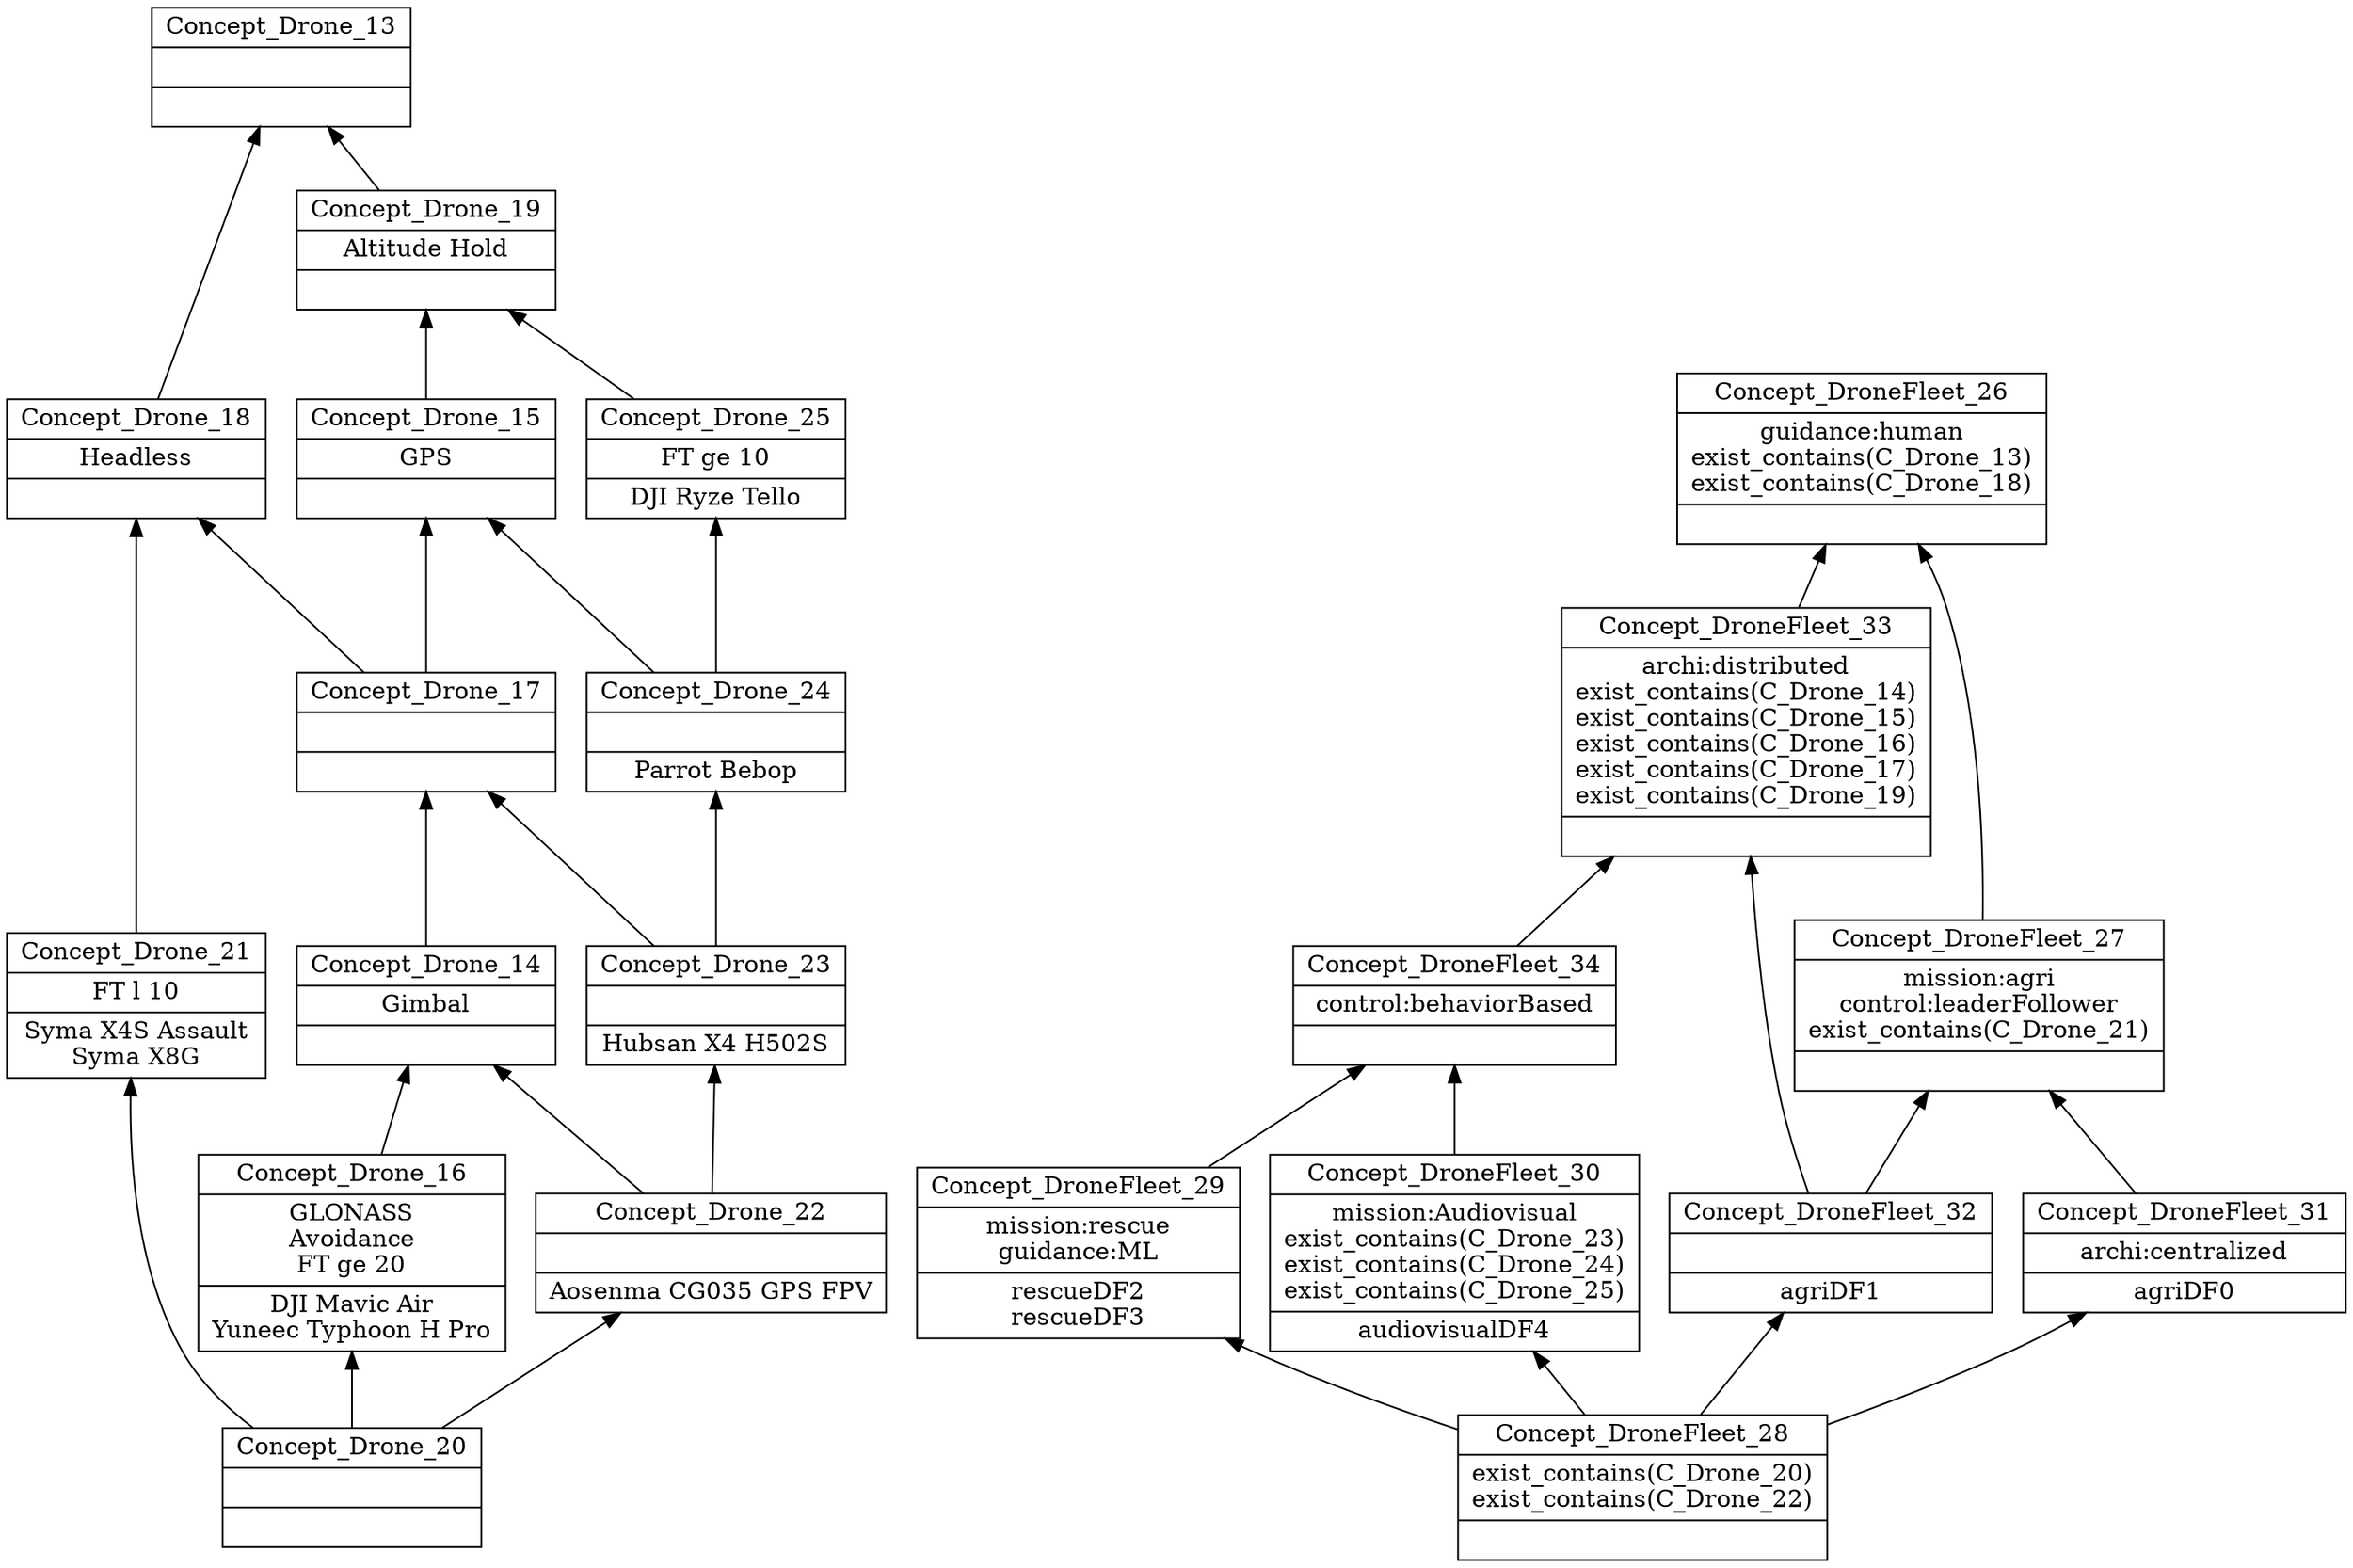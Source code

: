 digraph G { 
	rankdir=BT;
subgraph Drone { 
label="Drone";
13 [shape=record,label="{Concept_Drone_13||}"];
14 [shape=record,label="{Concept_Drone_14|Gimbal\n|}"];
15 [shape=record,label="{Concept_Drone_15|GPS\n|}"];
16 [shape=record,label="{Concept_Drone_16|GLONASS\nAvoidance\nFT ge 20\n|DJI Mavic Air\nYuneec Typhoon H Pro\n}"];
17 [shape=record,label="{Concept_Drone_17||}"];
18 [shape=record,label="{Concept_Drone_18|Headless\n|}"];
19 [shape=record,label="{Concept_Drone_19|Altitude Hold\n|}"];
20 [shape=record,label="{Concept_Drone_20||}"];
21 [shape=record,label="{Concept_Drone_21|FT l 10\n|Syma X4S Assault\nSyma X8G\n}"];
22 [shape=record,label="{Concept_Drone_22||Aosenma CG035 GPS FPV\n}"];
23 [shape=record,label="{Concept_Drone_23||Hubsan X4 H502S\n}"];
24 [shape=record,label="{Concept_Drone_24||Parrot Bebop\n}"];
25 [shape=record,label="{Concept_Drone_25|FT ge 10\n|DJI Ryze Tello\n}"];
	18 -> 13
	19 -> 13
	16 -> 14
	22 -> 14
	17 -> 15
	24 -> 15
	20 -> 16
	14 -> 17
	23 -> 17
	17 -> 18
	21 -> 18
	15 -> 19
	25 -> 19
	20 -> 21
	20 -> 22
	22 -> 23
	23 -> 24
	24 -> 25
}
subgraph DroneFleet { 
label="DroneFleet";
26 [shape=record,label="{Concept_DroneFleet_26|guidance:human\nexist_contains(C_Drone_13)\nexist_contains(C_Drone_18)\n|}"];
27 [shape=record,label="{Concept_DroneFleet_27|mission:agri\ncontrol:leaderFollower\nexist_contains(C_Drone_21)\n|}"];
28 [shape=record,label="{Concept_DroneFleet_28|exist_contains(C_Drone_20)\nexist_contains(C_Drone_22)\n|}"];
29 [shape=record,label="{Concept_DroneFleet_29|mission:rescue\nguidance:ML\n|rescueDF2\nrescueDF3\n}"];
30 [shape=record,label="{Concept_DroneFleet_30|mission:Audiovisual\nexist_contains(C_Drone_23)\nexist_contains(C_Drone_24)\nexist_contains(C_Drone_25)\n|audiovisualDF4\n}"];
31 [shape=record,label="{Concept_DroneFleet_31|archi:centralized\n|agriDF0\n}"];
32 [shape=record,label="{Concept_DroneFleet_32||agriDF1\n}"];
33 [shape=record,label="{Concept_DroneFleet_33|archi:distributed\nexist_contains(C_Drone_14)\nexist_contains(C_Drone_15)\nexist_contains(C_Drone_16)\nexist_contains(C_Drone_17)\nexist_contains(C_Drone_19)\n|}"];
34 [shape=record,label="{Concept_DroneFleet_34|control:behaviorBased\n|}"];
	27 -> 26
	33 -> 26
	31 -> 27
	32 -> 27
	28 -> 29
	28 -> 30
	28 -> 31
	28 -> 32
	32 -> 33
	34 -> 33
	29 -> 34
	30 -> 34
}
}